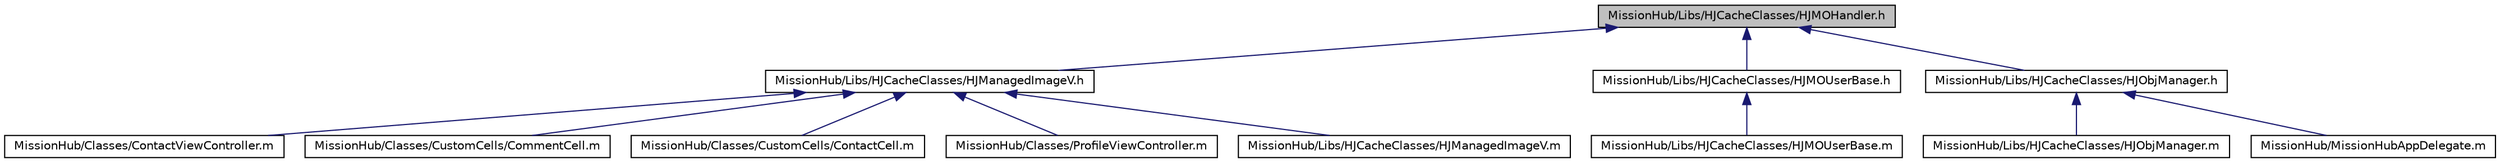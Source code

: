 digraph G
{
  edge [fontname="Helvetica",fontsize="10",labelfontname="Helvetica",labelfontsize="10"];
  node [fontname="Helvetica",fontsize="10",shape=record];
  Node1 [label="MissionHub/Libs/HJCacheClasses/HJMOHandler.h",height=0.2,width=0.4,color="black", fillcolor="grey75", style="filled" fontcolor="black"];
  Node1 -> Node2 [dir="back",color="midnightblue",fontsize="10",style="solid",fontname="Helvetica"];
  Node2 [label="MissionHub/Libs/HJCacheClasses/HJManagedImageV.h",height=0.2,width=0.4,color="black", fillcolor="white", style="filled",URL="$_h_j_managed_image_v_8h.html"];
  Node2 -> Node3 [dir="back",color="midnightblue",fontsize="10",style="solid",fontname="Helvetica"];
  Node3 [label="MissionHub/Classes/ContactViewController.m",height=0.2,width=0.4,color="black", fillcolor="white", style="filled",URL="$_contact_view_controller_8m.html"];
  Node2 -> Node4 [dir="back",color="midnightblue",fontsize="10",style="solid",fontname="Helvetica"];
  Node4 [label="MissionHub/Classes/CustomCells/CommentCell.m",height=0.2,width=0.4,color="black", fillcolor="white", style="filled",URL="$_comment_cell_8m.html"];
  Node2 -> Node5 [dir="back",color="midnightblue",fontsize="10",style="solid",fontname="Helvetica"];
  Node5 [label="MissionHub/Classes/CustomCells/ContactCell.m",height=0.2,width=0.4,color="black", fillcolor="white", style="filled",URL="$_contact_cell_8m.html"];
  Node2 -> Node6 [dir="back",color="midnightblue",fontsize="10",style="solid",fontname="Helvetica"];
  Node6 [label="MissionHub/Classes/ProfileViewController.m",height=0.2,width=0.4,color="black", fillcolor="white", style="filled",URL="$_profile_view_controller_8m.html"];
  Node2 -> Node7 [dir="back",color="midnightblue",fontsize="10",style="solid",fontname="Helvetica"];
  Node7 [label="MissionHub/Libs/HJCacheClasses/HJManagedImageV.m",height=0.2,width=0.4,color="black", fillcolor="white", style="filled",URL="$_h_j_managed_image_v_8m.html"];
  Node1 -> Node8 [dir="back",color="midnightblue",fontsize="10",style="solid",fontname="Helvetica"];
  Node8 [label="MissionHub/Libs/HJCacheClasses/HJMOUserBase.h",height=0.2,width=0.4,color="black", fillcolor="white", style="filled",URL="$_h_j_m_o_user_base_8h.html"];
  Node8 -> Node9 [dir="back",color="midnightblue",fontsize="10",style="solid",fontname="Helvetica"];
  Node9 [label="MissionHub/Libs/HJCacheClasses/HJMOUserBase.m",height=0.2,width=0.4,color="black", fillcolor="white", style="filled",URL="$_h_j_m_o_user_base_8m.html"];
  Node1 -> Node10 [dir="back",color="midnightblue",fontsize="10",style="solid",fontname="Helvetica"];
  Node10 [label="MissionHub/Libs/HJCacheClasses/HJObjManager.h",height=0.2,width=0.4,color="black", fillcolor="white", style="filled",URL="$_h_j_obj_manager_8h.html"];
  Node10 -> Node11 [dir="back",color="midnightblue",fontsize="10",style="solid",fontname="Helvetica"];
  Node11 [label="MissionHub/Libs/HJCacheClasses/HJObjManager.m",height=0.2,width=0.4,color="black", fillcolor="white", style="filled",URL="$_h_j_obj_manager_8m.html"];
  Node10 -> Node12 [dir="back",color="midnightblue",fontsize="10",style="solid",fontname="Helvetica"];
  Node12 [label="MissionHub/MissionHubAppDelegate.m",height=0.2,width=0.4,color="black", fillcolor="white", style="filled",URL="$_mission_hub_app_delegate_8m.html"];
}
